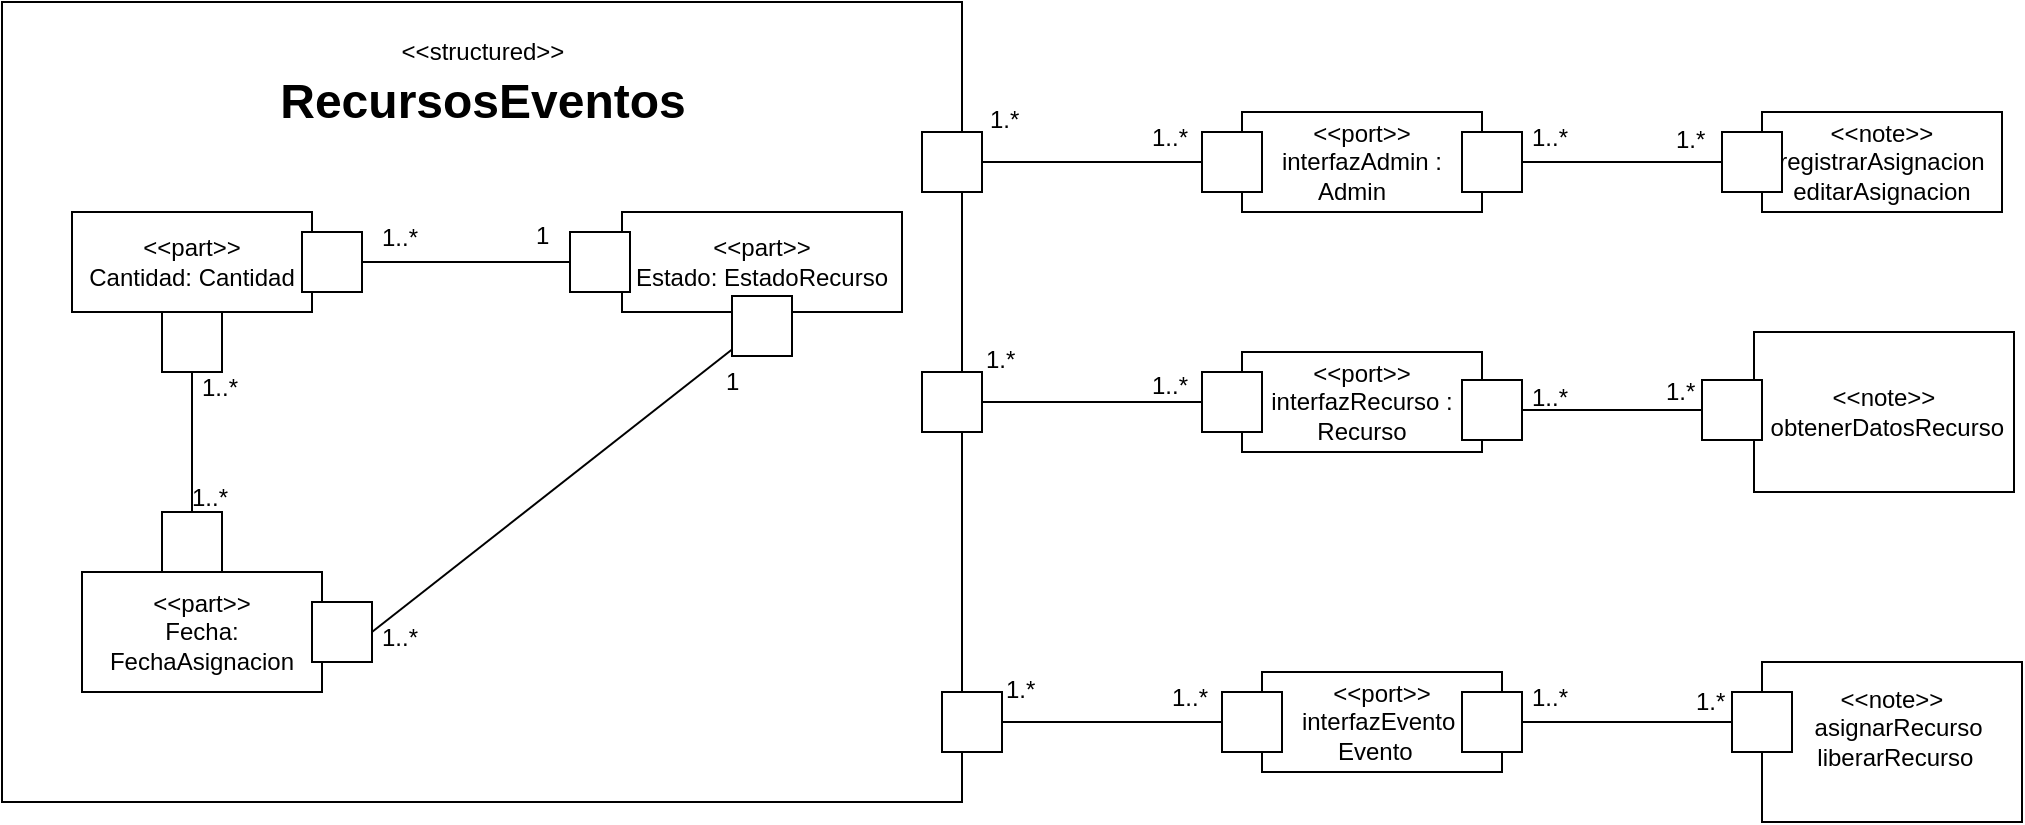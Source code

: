 <mxfile version="28.0.6">
  <diagram name="Página-1" id="6R_OjLi72vYt-dycN_tc">
    <mxGraphModel grid="1" page="1" gridSize="10" guides="1" tooltips="1" connect="1" arrows="1" fold="1" pageScale="1" pageWidth="827" pageHeight="1169" math="0" shadow="0">
      <root>
        <mxCell id="0" />
        <mxCell id="1" parent="0" />
        <mxCell id="gEGRzFlG713HXI_l5K5--1" style="edgeStyle=orthogonalEdgeStyle;rounded=1;orthogonalLoop=1;jettySize=auto;html=1;entryX=0;entryY=0.5;entryDx=0;entryDy=0;curved=0;endArrow=none;endFill=0;exitX=1;exitY=0.5;exitDx=0;exitDy=0;" edge="1" parent="1" source="gEGRzFlG713HXI_l5K5--14">
          <mxGeometry relative="1" as="geometry">
            <mxPoint x="827" y="360" as="targetPoint" />
          </mxGeometry>
        </mxCell>
        <mxCell id="gEGRzFlG713HXI_l5K5--2" value="" style="verticalLabelPosition=bottom;verticalAlign=top;html=1;shape=mxgraph.basic.rect;fillColor2=none;strokeWidth=1;size=20;indent=5;" vertex="1" parent="1">
          <mxGeometry x="220" y="160" width="480" height="400" as="geometry" />
        </mxCell>
        <mxCell id="gEGRzFlG713HXI_l5K5--3" value="&lt;span style=&quot;font-size: 12px; font-weight: 400; text-wrap-mode: wrap;&quot;&gt;&amp;lt;&amp;lt;structured&amp;gt;&amp;gt;&lt;/span&gt;&lt;div&gt;RecursosEventos&lt;/div&gt;" style="text;strokeColor=none;fillColor=none;html=1;fontSize=24;fontStyle=1;verticalAlign=middle;align=center;" vertex="1" parent="1">
          <mxGeometry x="375" y="175" width="170" height="40" as="geometry" />
        </mxCell>
        <mxCell id="gEGRzFlG713HXI_l5K5--4" value="&amp;lt;&amp;lt;part&amp;gt;&amp;gt;&lt;br&gt;&lt;span style=&quot;background-color: transparent; color: light-dark(rgb(0, 0, 0), rgb(255, 255, 255));&quot;&gt;Fecha: FechaAsignacion&lt;br&gt;&lt;/span&gt;" style="html=1;whiteSpace=wrap;" vertex="1" parent="1">
          <mxGeometry x="260" y="445" width="120" height="60" as="geometry" />
        </mxCell>
        <mxCell id="gEGRzFlG713HXI_l5K5--5" value="&amp;lt;&amp;lt;part&amp;gt;&amp;gt;&lt;div&gt;Estado: EstadoRecurso&lt;/div&gt;" style="html=1;whiteSpace=wrap;" vertex="1" parent="1">
          <mxGeometry x="530" y="265" width="140" height="50" as="geometry" />
        </mxCell>
        <mxCell id="gEGRzFlG713HXI_l5K5--6" value="&amp;lt;&amp;lt;part&amp;gt;&amp;gt;&lt;br&gt;Cantidad: Cantidad&lt;span style=&quot;color: rgba(0, 0, 0, 0); font-family: monospace; font-size: 0px; text-align: start; text-wrap-mode: nowrap;&quot;&gt;%3CmxGraphModel%3E%3Croot%3E%3CmxCell%20id%3D%220%22%2F%3E%3CmxCell%20id%3D%221%22%20parent%3D%220%22%2F%3E%3CmxCell%20id%3D%222%22%20value%3D%22Contrato%22%20style%3D%22html%3D1%3BwhiteSpace%3Dwrap%3B%22%20vertex%3D%221%22%20parent%3D%221%22%3E%3CmxGeometry%20x%3D%22130%22%20y%3D%22130%22%20width%3D%22110%22%20height%3D%2250%22%20as%3D%22geometry%22%2F%3E%3C%2FmxCell%3E%3C%2Froot%3E%3C%2FmxGraphModel%3E&lt;/span&gt;" style="html=1;whiteSpace=wrap;" vertex="1" parent="1">
          <mxGeometry x="255" y="265" width="120" height="50" as="geometry" />
        </mxCell>
        <mxCell id="gEGRzFlG713HXI_l5K5--7" value="" style="text;strokeColor=none;fillColor=none;align=left;verticalAlign=middle;spacingTop=-1;spacingLeft=4;spacingRight=4;rotatable=0;labelPosition=right;points=[];portConstraint=eastwest;" vertex="1" parent="1">
          <mxGeometry x="530" y="315" width="20" height="14" as="geometry" />
        </mxCell>
        <mxCell id="Fd6R7FNqwpOHMLECv13--4" style="edgeStyle=orthogonalEdgeStyle;rounded=0;orthogonalLoop=1;jettySize=auto;html=1;entryX=0.5;entryY=0;entryDx=0;entryDy=0;endArrow=none;endFill=0;" edge="1" parent="1" source="gEGRzFlG713HXI_l5K5--9" target="gEGRzFlG713HXI_l5K5--10">
          <mxGeometry relative="1" as="geometry" />
        </mxCell>
        <mxCell id="gEGRzFlG713HXI_l5K5--9" value="" style="rounded=0;whiteSpace=wrap;html=1;" vertex="1" parent="1">
          <mxGeometry x="300" y="315" width="30" height="30" as="geometry" />
        </mxCell>
        <mxCell id="gEGRzFlG713HXI_l5K5--10" value="" style="rounded=0;whiteSpace=wrap;html=1;" vertex="1" parent="1">
          <mxGeometry x="300" y="415" width="30" height="30" as="geometry" />
        </mxCell>
        <mxCell id="gEGRzFlG713HXI_l5K5--11" value="" style="rounded=0;whiteSpace=wrap;html=1;" vertex="1" parent="1">
          <mxGeometry x="504" y="275" width="30" height="30" as="geometry" />
        </mxCell>
        <mxCell id="Fd6R7FNqwpOHMLECv13--5" style="edgeStyle=orthogonalEdgeStyle;rounded=0;orthogonalLoop=1;jettySize=auto;html=1;entryX=0;entryY=0.5;entryDx=0;entryDy=0;endArrow=none;endFill=0;" edge="1" parent="1" source="gEGRzFlG713HXI_l5K5--13" target="gEGRzFlG713HXI_l5K5--11">
          <mxGeometry relative="1" as="geometry" />
        </mxCell>
        <mxCell id="gEGRzFlG713HXI_l5K5--13" value="" style="rounded=0;whiteSpace=wrap;html=1;" vertex="1" parent="1">
          <mxGeometry x="370" y="275" width="30" height="30" as="geometry" />
        </mxCell>
        <mxCell id="gEGRzFlG713HXI_l5K5--14" value="" style="rounded=0;whiteSpace=wrap;html=1;" vertex="1" parent="1">
          <mxGeometry x="680" y="345" width="30" height="30" as="geometry" />
        </mxCell>
        <mxCell id="gEGRzFlG713HXI_l5K5--15" value="&lt;font style=&quot;vertical-align: inherit;&quot;&gt;&lt;font style=&quot;vertical-align: inherit;&quot;&gt;&amp;lt;&amp;lt;port&amp;gt;&amp;gt;&lt;/font&gt;&lt;/font&gt;&lt;div&gt;interfazRecurso : Recurso&lt;/div&gt;" style="html=1;whiteSpace=wrap;" vertex="1" parent="1">
          <mxGeometry x="840" y="335" width="120" height="50" as="geometry" />
        </mxCell>
        <mxCell id="gEGRzFlG713HXI_l5K5--16" value="" style="rounded=0;whiteSpace=wrap;html=1;" vertex="1" parent="1">
          <mxGeometry x="820" y="345" width="30" height="30" as="geometry" />
        </mxCell>
        <mxCell id="gEGRzFlG713HXI_l5K5--17" value="&lt;font style=&quot;vertical-align: inherit;&quot;&gt;&lt;font style=&quot;vertical-align: inherit;&quot;&gt;&amp;lt;&amp;lt;port&amp;gt;&amp;gt;&lt;/font&gt;&lt;/font&gt;&lt;div&gt;interfazEvento&amp;nbsp; Evento&amp;nbsp;&amp;nbsp;&lt;/div&gt;" style="html=1;whiteSpace=wrap;" vertex="1" parent="1">
          <mxGeometry x="850" y="495" width="120" height="50" as="geometry" />
        </mxCell>
        <mxCell id="gEGRzFlG713HXI_l5K5--18" value="&lt;font style=&quot;vertical-align: inherit;&quot;&gt;&lt;font style=&quot;vertical-align: inherit;&quot;&gt;&amp;lt;&amp;lt;port&amp;gt;&amp;gt;&lt;/font&gt;&lt;/font&gt;&lt;div&gt;interfazAdmin : Admin&amp;nbsp; &amp;nbsp;&lt;/div&gt;" style="html=1;whiteSpace=wrap;" vertex="1" parent="1">
          <mxGeometry x="840" y="215" width="120" height="50" as="geometry" />
        </mxCell>
        <mxCell id="gEGRzFlG713HXI_l5K5--19" value="" style="rounded=0;whiteSpace=wrap;html=1;" vertex="1" parent="1">
          <mxGeometry x="680" y="225" width="30" height="30" as="geometry" />
        </mxCell>
        <mxCell id="gEGRzFlG713HXI_l5K5--20" value="" style="rounded=0;whiteSpace=wrap;html=1;" vertex="1" parent="1">
          <mxGeometry x="820" y="225" width="30" height="30" as="geometry" />
        </mxCell>
        <mxCell id="gEGRzFlG713HXI_l5K5--21" value="" style="rounded=0;whiteSpace=wrap;html=1;" vertex="1" parent="1">
          <mxGeometry x="690" y="505" width="30" height="30" as="geometry" />
        </mxCell>
        <mxCell id="gEGRzFlG713HXI_l5K5--22" value="" style="rounded=0;whiteSpace=wrap;html=1;" vertex="1" parent="1">
          <mxGeometry x="830" y="505" width="30" height="30" as="geometry" />
        </mxCell>
        <mxCell id="gEGRzFlG713HXI_l5K5--23" value="&lt;span style=&quot;font-weight: normal;&quot;&gt;&amp;lt;&amp;lt;note&amp;gt;&amp;gt;&lt;/span&gt;&lt;div&gt;&lt;span style=&quot;font-weight: 400;&quot;&gt;registrarAsignacion&lt;/span&gt;&lt;/div&gt;&lt;div&gt;&lt;span style=&quot;font-weight: 400;&quot;&gt;editarAsignacion&lt;/span&gt;&lt;/div&gt;" style="html=1;whiteSpace=wrap;fontStyle=1" vertex="1" parent="1">
          <mxGeometry x="1100" y="215" width="120" height="50" as="geometry" />
        </mxCell>
        <mxCell id="gEGRzFlG713HXI_l5K5--24" value="&amp;lt;&amp;lt;note&amp;gt;&amp;gt;&lt;div&gt;&amp;nbsp;obtenerDatosRecurso&lt;/div&gt;" style="html=1;whiteSpace=wrap;" vertex="1" parent="1">
          <mxGeometry x="1096" y="325" width="130" height="80" as="geometry" />
        </mxCell>
        <mxCell id="gEGRzFlG713HXI_l5K5--25" value="&amp;lt;&amp;lt;note&amp;gt;&amp;gt;&lt;div&gt;&amp;nbsp;&amp;nbsp;asignarRecurso&lt;/div&gt;&lt;div&gt;&amp;nbsp;liberarRecurso&lt;/div&gt;&lt;div&gt;&lt;br&gt;&lt;/div&gt;" style="html=1;whiteSpace=wrap;" vertex="1" parent="1">
          <mxGeometry x="1100" y="490" width="130" height="80" as="geometry" />
        </mxCell>
        <mxCell id="gEGRzFlG713HXI_l5K5--26" style="rounded=0;orthogonalLoop=1;jettySize=auto;html=1;exitX=1;exitY=0.5;exitDx=0;exitDy=0;endArrow=none;endFill=0;" edge="1" parent="1" source="gEGRzFlG713HXI_l5K5--27" target="gEGRzFlG713HXI_l5K5--32">
          <mxGeometry relative="1" as="geometry" />
        </mxCell>
        <mxCell id="gEGRzFlG713HXI_l5K5--27" value="" style="rounded=0;whiteSpace=wrap;html=1;" vertex="1" parent="1">
          <mxGeometry x="950" y="225" width="30" height="30" as="geometry" />
        </mxCell>
        <mxCell id="gEGRzFlG713HXI_l5K5--28" style="rounded=0;orthogonalLoop=1;jettySize=auto;html=1;entryX=0;entryY=0.5;entryDx=0;entryDy=0;endArrow=none;endFill=0;" edge="1" parent="1" source="gEGRzFlG713HXI_l5K5--29" target="gEGRzFlG713HXI_l5K5--33">
          <mxGeometry relative="1" as="geometry" />
        </mxCell>
        <mxCell id="gEGRzFlG713HXI_l5K5--29" value="" style="rounded=0;whiteSpace=wrap;html=1;" vertex="1" parent="1">
          <mxGeometry x="950" y="349" width="30" height="30" as="geometry" />
        </mxCell>
        <mxCell id="gEGRzFlG713HXI_l5K5--30" style="rounded=0;orthogonalLoop=1;jettySize=auto;html=1;entryX=0;entryY=0.5;entryDx=0;entryDy=0;endArrow=none;endFill=0;" edge="1" parent="1" source="gEGRzFlG713HXI_l5K5--31" target="gEGRzFlG713HXI_l5K5--34">
          <mxGeometry relative="1" as="geometry" />
        </mxCell>
        <mxCell id="gEGRzFlG713HXI_l5K5--31" value="" style="rounded=0;whiteSpace=wrap;html=1;" vertex="1" parent="1">
          <mxGeometry x="950" y="505" width="30" height="30" as="geometry" />
        </mxCell>
        <mxCell id="gEGRzFlG713HXI_l5K5--32" value="" style="rounded=0;whiteSpace=wrap;html=1;" vertex="1" parent="1">
          <mxGeometry x="1080" y="225" width="30" height="30" as="geometry" />
        </mxCell>
        <mxCell id="gEGRzFlG713HXI_l5K5--33" value="" style="rounded=0;whiteSpace=wrap;html=1;" vertex="1" parent="1">
          <mxGeometry x="1070" y="349" width="30" height="30" as="geometry" />
        </mxCell>
        <mxCell id="gEGRzFlG713HXI_l5K5--34" value="" style="rounded=0;whiteSpace=wrap;html=1;" vertex="1" parent="1">
          <mxGeometry x="1085" y="505" width="30" height="30" as="geometry" />
        </mxCell>
        <mxCell id="gEGRzFlG713HXI_l5K5--35" style="rounded=1;orthogonalLoop=1;jettySize=auto;html=1;entryX=0;entryY=0.5;entryDx=0;entryDy=0;endArrow=none;endFill=0;exitX=1;exitY=0.5;exitDx=0;exitDy=0;" edge="1" parent="1" source="gEGRzFlG713HXI_l5K5--21" target="gEGRzFlG713HXI_l5K5--22">
          <mxGeometry relative="1" as="geometry">
            <mxPoint x="860" y="529.5" as="targetPoint" />
            <mxPoint x="733" y="529.5" as="sourcePoint" />
          </mxGeometry>
        </mxCell>
        <mxCell id="gEGRzFlG713HXI_l5K5--36" style="rounded=1;orthogonalLoop=1;jettySize=auto;html=1;entryX=0;entryY=0.5;entryDx=0;entryDy=0;endArrow=none;endFill=0;" edge="1" parent="1" source="gEGRzFlG713HXI_l5K5--19" target="gEGRzFlG713HXI_l5K5--20">
          <mxGeometry relative="1" as="geometry">
            <mxPoint x="847" y="249.38" as="targetPoint" />
            <mxPoint x="720" y="249.38" as="sourcePoint" />
          </mxGeometry>
        </mxCell>
        <mxCell id="gEGRzFlG713HXI_l5K5--37" value="&lt;table&gt;&lt;tbody&gt;&lt;tr&gt;&lt;td data-start=&quot;2163&quot; data-end=&quot;2188&quot; data-col-size=&quot;sm&quot;&gt;&lt;/td&gt;&lt;/tr&gt;&lt;/tbody&gt;&lt;/table&gt;&lt;table&gt;&lt;tbody&gt;&lt;tr&gt;&lt;td data-start=&quot;2188&quot; data-end=&quot;2214&quot; data-col-size=&quot;sm&quot;&gt;1..*&lt;/td&gt;&lt;/tr&gt;&lt;/tbody&gt;&lt;/table&gt;" style="text;whiteSpace=wrap;html=1;" vertex="1" parent="1">
          <mxGeometry x="980" y="335" width="60" height="50" as="geometry" />
        </mxCell>
        <mxCell id="gEGRzFlG713HXI_l5K5--38" value="&lt;table&gt;&lt;tbody&gt;&lt;tr&gt;&lt;td data-start=&quot;2163&quot; data-end=&quot;2188&quot; data-col-size=&quot;sm&quot;&gt;&lt;/td&gt;&lt;/tr&gt;&lt;/tbody&gt;&lt;/table&gt;1.*" style="text;whiteSpace=wrap;html=1;" vertex="1" parent="1">
          <mxGeometry x="1050" y="335" width="30" height="40" as="geometry" />
        </mxCell>
        <mxCell id="gEGRzFlG713HXI_l5K5--39" value="&lt;table&gt;&lt;tbody&gt;&lt;tr&gt;&lt;td data-start=&quot;2163&quot; data-end=&quot;2188&quot; data-col-size=&quot;sm&quot;&gt;&lt;/td&gt;&lt;/tr&gt;&lt;/tbody&gt;&lt;/table&gt;&lt;table&gt;&lt;tbody&gt;&lt;tr&gt;&lt;td data-start=&quot;2188&quot; data-end=&quot;2214&quot; data-col-size=&quot;sm&quot;&gt;1..*&lt;/td&gt;&lt;/tr&gt;&lt;/tbody&gt;&lt;/table&gt;" style="text;whiteSpace=wrap;html=1;" vertex="1" parent="1">
          <mxGeometry x="980" y="485" width="60" height="50" as="geometry" />
        </mxCell>
        <mxCell id="gEGRzFlG713HXI_l5K5--40" value="&lt;table&gt;&lt;tbody&gt;&lt;tr&gt;&lt;td data-start=&quot;2163&quot; data-end=&quot;2188&quot; data-col-size=&quot;sm&quot;&gt;&lt;/td&gt;&lt;/tr&gt;&lt;/tbody&gt;&lt;/table&gt;1.*" style="text;whiteSpace=wrap;html=1;" vertex="1" parent="1">
          <mxGeometry x="1065" y="490" width="60" height="50" as="geometry" />
        </mxCell>
        <mxCell id="gEGRzFlG713HXI_l5K5--41" value="&lt;table&gt;&lt;tbody&gt;&lt;tr&gt;&lt;td data-start=&quot;2163&quot; data-end=&quot;2188&quot; data-col-size=&quot;sm&quot;&gt;&lt;/td&gt;&lt;/tr&gt;&lt;/tbody&gt;&lt;/table&gt;&lt;table&gt;&lt;tbody&gt;&lt;tr&gt;&lt;td data-start=&quot;2188&quot; data-end=&quot;2214&quot; data-col-size=&quot;sm&quot;&gt;1..*&lt;/td&gt;&lt;/tr&gt;&lt;/tbody&gt;&lt;/table&gt;" style="text;whiteSpace=wrap;html=1;" vertex="1" parent="1">
          <mxGeometry x="980" y="205" width="60" height="50" as="geometry" />
        </mxCell>
        <mxCell id="gEGRzFlG713HXI_l5K5--42" value="1.*" style="text;whiteSpace=wrap;html=1;" vertex="1" parent="1">
          <mxGeometry x="1055" y="215" width="60" height="50" as="geometry" />
        </mxCell>
        <mxCell id="gEGRzFlG713HXI_l5K5--43" value="1.*" style="text;whiteSpace=wrap;html=1;" vertex="1" parent="1">
          <mxGeometry x="712" y="205" width="60" height="50" as="geometry" />
        </mxCell>
        <mxCell id="gEGRzFlG713HXI_l5K5--44" value="&lt;table&gt;&lt;tbody&gt;&lt;tr&gt;&lt;td data-start=&quot;2163&quot; data-end=&quot;2188&quot; data-col-size=&quot;sm&quot;&gt;&lt;/td&gt;&lt;/tr&gt;&lt;/tbody&gt;&lt;/table&gt;&lt;table&gt;&lt;tbody&gt;&lt;tr&gt;&lt;td data-start=&quot;2188&quot; data-end=&quot;2214&quot; data-col-size=&quot;sm&quot;&gt;1..*&lt;/td&gt;&lt;/tr&gt;&lt;/tbody&gt;&lt;/table&gt;" style="text;whiteSpace=wrap;html=1;" vertex="1" parent="1">
          <mxGeometry x="790" y="205" width="60" height="50" as="geometry" />
        </mxCell>
        <mxCell id="gEGRzFlG713HXI_l5K5--45" value="1.*" style="text;whiteSpace=wrap;html=1;" vertex="1" parent="1">
          <mxGeometry x="710" y="325" width="60" height="50" as="geometry" />
        </mxCell>
        <mxCell id="gEGRzFlG713HXI_l5K5--46" value="&lt;table&gt;&lt;tbody&gt;&lt;tr&gt;&lt;td data-start=&quot;2163&quot; data-end=&quot;2188&quot; data-col-size=&quot;sm&quot;&gt;&lt;/td&gt;&lt;/tr&gt;&lt;/tbody&gt;&lt;/table&gt;&lt;table&gt;&lt;tbody&gt;&lt;tr&gt;&lt;td data-start=&quot;2188&quot; data-end=&quot;2214&quot; data-col-size=&quot;sm&quot;&gt;1..*&lt;/td&gt;&lt;/tr&gt;&lt;/tbody&gt;&lt;/table&gt;" style="text;whiteSpace=wrap;html=1;" vertex="1" parent="1">
          <mxGeometry x="790" y="329" width="60" height="50" as="geometry" />
        </mxCell>
        <mxCell id="gEGRzFlG713HXI_l5K5--47" value="1.*" style="text;whiteSpace=wrap;html=1;" vertex="1" parent="1">
          <mxGeometry x="720" y="490" width="60" height="50" as="geometry" />
        </mxCell>
        <mxCell id="gEGRzFlG713HXI_l5K5--48" value="&lt;table&gt;&lt;tbody&gt;&lt;tr&gt;&lt;td data-start=&quot;2163&quot; data-end=&quot;2188&quot; data-col-size=&quot;sm&quot;&gt;&lt;/td&gt;&lt;/tr&gt;&lt;/tbody&gt;&lt;/table&gt;&lt;table&gt;&lt;tbody&gt;&lt;tr&gt;&lt;td data-start=&quot;2188&quot; data-end=&quot;2214&quot; data-col-size=&quot;sm&quot;&gt;1..*&lt;/td&gt;&lt;/tr&gt;&lt;/tbody&gt;&lt;/table&gt;" style="text;whiteSpace=wrap;html=1;" vertex="1" parent="1">
          <mxGeometry x="800" y="485" width="60" height="50" as="geometry" />
        </mxCell>
        <mxCell id="Fd6R7FNqwpOHMLECv13--1" value="" style="rounded=0;whiteSpace=wrap;html=1;" vertex="1" parent="1">
          <mxGeometry x="375" y="460" width="30" height="30" as="geometry" />
        </mxCell>
        <mxCell id="Fd6R7FNqwpOHMLECv13--3" style="rounded=0;orthogonalLoop=1;jettySize=auto;html=1;entryX=1;entryY=0.5;entryDx=0;entryDy=0;endArrow=none;endFill=0;" edge="1" parent="1" source="Fd6R7FNqwpOHMLECv13--2" target="Fd6R7FNqwpOHMLECv13--1">
          <mxGeometry relative="1" as="geometry" />
        </mxCell>
        <mxCell id="Fd6R7FNqwpOHMLECv13--2" value="" style="rounded=0;whiteSpace=wrap;html=1;" vertex="1" parent="1">
          <mxGeometry x="585" y="307" width="30" height="30" as="geometry" />
        </mxCell>
        <mxCell id="gEGRzFlG713HXI_l5K5--54" value="&lt;table&gt;&lt;tbody&gt;&lt;tr&gt;&lt;td data-start=&quot;2163&quot; data-end=&quot;2188&quot; data-col-size=&quot;sm&quot;&gt;&lt;/td&gt;&lt;/tr&gt;&lt;/tbody&gt;&lt;/table&gt;1&lt;div&gt;&lt;br/&gt;&lt;/div&gt;" style="text;whiteSpace=wrap;html=1;" vertex="1" parent="1">
          <mxGeometry x="485" y="257" width="60" height="50" as="geometry" />
        </mxCell>
        <mxCell id="gEGRzFlG713HXI_l5K5--59" value="&lt;table&gt;&lt;tbody&gt;&lt;tr&gt;&lt;td data-start=&quot;2163&quot; data-end=&quot;2188&quot; data-col-size=&quot;sm&quot;&gt;&lt;/td&gt;&lt;/tr&gt;&lt;/tbody&gt;&lt;/table&gt;&lt;table&gt;&lt;tbody&gt;&lt;tr&gt;&lt;td data-start=&quot;2188&quot; data-end=&quot;2214&quot; data-col-size=&quot;sm&quot;&gt;1..*&lt;/td&gt;&lt;/tr&gt;&lt;/tbody&gt;&lt;/table&gt;" style="text;whiteSpace=wrap;html=1;" vertex="1" parent="1">
          <mxGeometry x="405" y="255" width="60" height="50" as="geometry" />
        </mxCell>
        <mxCell id="gEGRzFlG713HXI_l5K5--60" value="&lt;table&gt;&lt;tbody&gt;&lt;tr&gt;&lt;td data-start=&quot;2163&quot; data-end=&quot;2188&quot; data-col-size=&quot;sm&quot;&gt;&lt;/td&gt;&lt;/tr&gt;&lt;/tbody&gt;&lt;/table&gt;&lt;table&gt;&lt;tbody&gt;&lt;tr&gt;&lt;td data-start=&quot;2188&quot; data-end=&quot;2214&quot; data-col-size=&quot;sm&quot;&gt;1..*&lt;/td&gt;&lt;/tr&gt;&lt;/tbody&gt;&lt;/table&gt;" style="text;whiteSpace=wrap;html=1;" vertex="1" parent="1">
          <mxGeometry x="315" y="330" width="60" height="50" as="geometry" />
        </mxCell>
        <mxCell id="gEGRzFlG713HXI_l5K5--61" value="&lt;table&gt;&lt;tbody&gt;&lt;tr&gt;&lt;td data-start=&quot;2163&quot; data-end=&quot;2188&quot; data-col-size=&quot;sm&quot;&gt;&lt;/td&gt;&lt;/tr&gt;&lt;/tbody&gt;&lt;/table&gt;&lt;table&gt;&lt;tbody&gt;&lt;tr&gt;&lt;td data-start=&quot;2188&quot; data-end=&quot;2214&quot; data-col-size=&quot;sm&quot;&gt;1..*&lt;/td&gt;&lt;/tr&gt;&lt;/tbody&gt;&lt;/table&gt;" style="text;whiteSpace=wrap;html=1;" vertex="1" parent="1">
          <mxGeometry x="310" y="385" width="60" height="50" as="geometry" />
        </mxCell>
        <mxCell id="gEGRzFlG713HXI_l5K5--62" value="&lt;table&gt;&lt;tbody&gt;&lt;tr&gt;&lt;td data-start=&quot;2163&quot; data-end=&quot;2188&quot; data-col-size=&quot;sm&quot;&gt;&lt;/td&gt;&lt;/tr&gt;&lt;/tbody&gt;&lt;/table&gt;1" style="text;whiteSpace=wrap;html=1;" vertex="1" parent="1">
          <mxGeometry x="580" y="330" width="60" height="50" as="geometry" />
        </mxCell>
        <mxCell id="gEGRzFlG713HXI_l5K5--63" value="&lt;table&gt;&lt;tbody&gt;&lt;tr&gt;&lt;td data-start=&quot;2163&quot; data-end=&quot;2188&quot; data-col-size=&quot;sm&quot;&gt;&lt;/td&gt;&lt;/tr&gt;&lt;/tbody&gt;&lt;/table&gt;&lt;table&gt;&lt;tbody&gt;&lt;tr&gt;&lt;td data-start=&quot;2188&quot; data-end=&quot;2214&quot; data-col-size=&quot;sm&quot;&gt;1..*&lt;/td&gt;&lt;/tr&gt;&lt;/tbody&gt;&lt;/table&gt;" style="text;whiteSpace=wrap;html=1;" vertex="1" parent="1">
          <mxGeometry x="405" y="455" width="60" height="50" as="geometry" />
        </mxCell>
      </root>
    </mxGraphModel>
  </diagram>
</mxfile>

